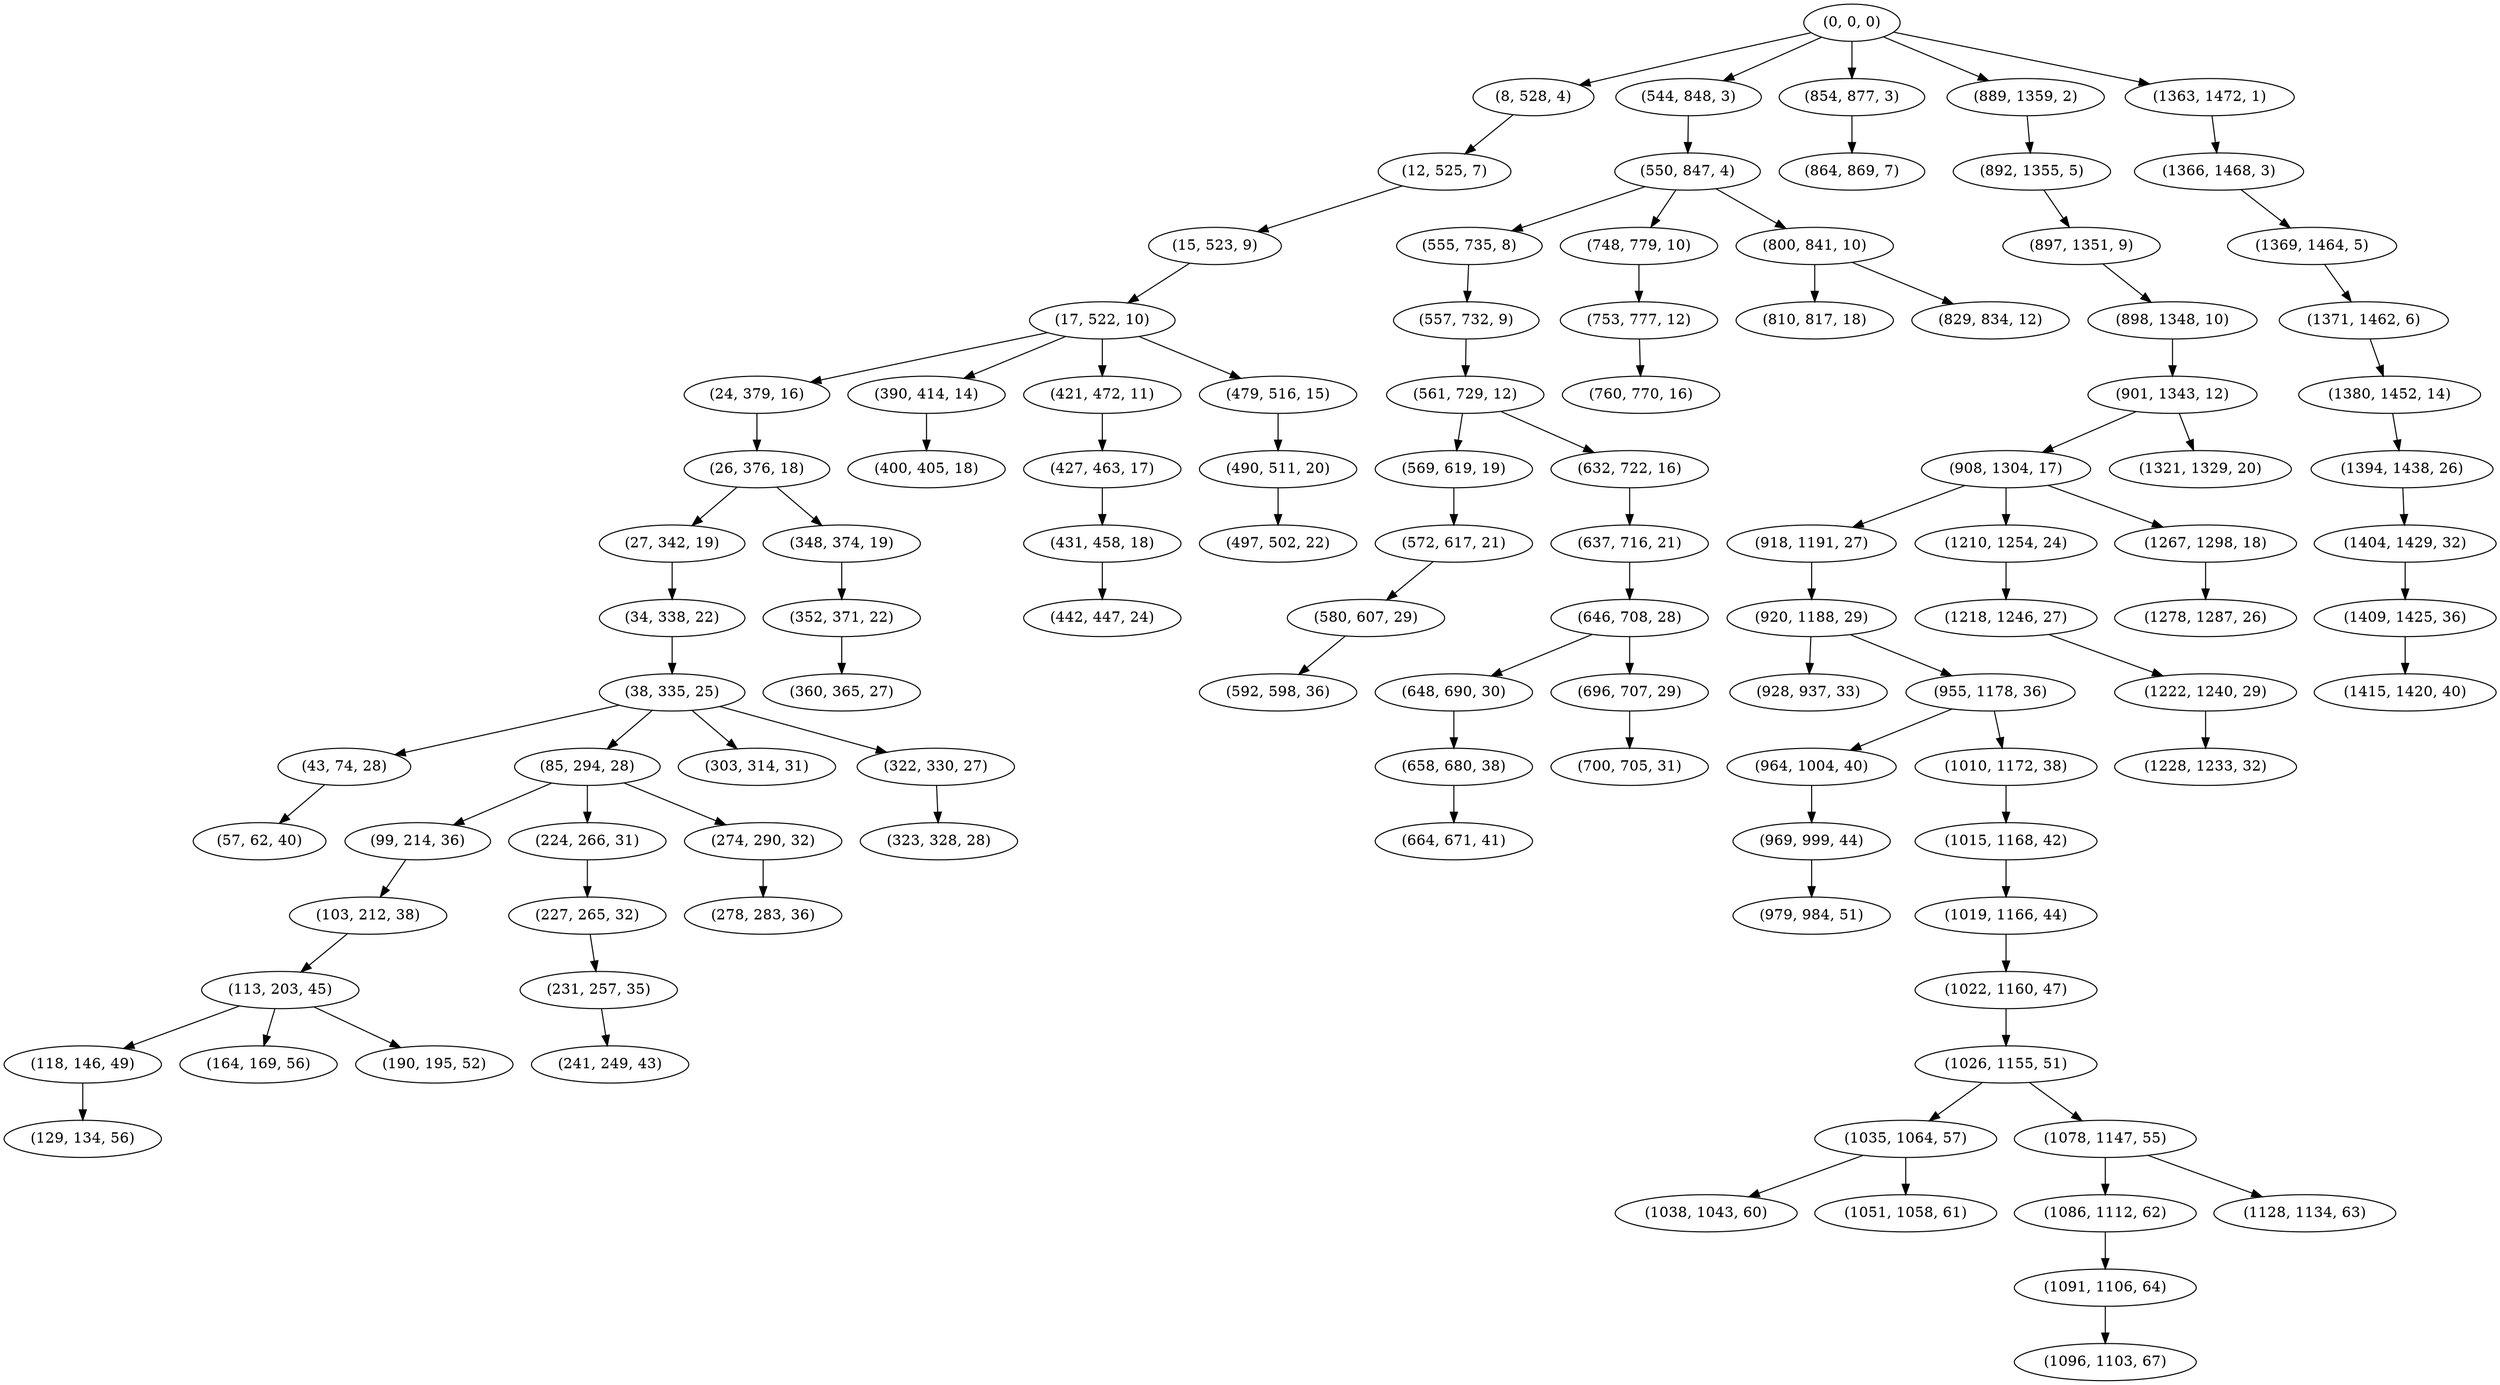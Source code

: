 digraph tree {
    "(0, 0, 0)";
    "(8, 528, 4)";
    "(12, 525, 7)";
    "(15, 523, 9)";
    "(17, 522, 10)";
    "(24, 379, 16)";
    "(26, 376, 18)";
    "(27, 342, 19)";
    "(34, 338, 22)";
    "(38, 335, 25)";
    "(43, 74, 28)";
    "(57, 62, 40)";
    "(85, 294, 28)";
    "(99, 214, 36)";
    "(103, 212, 38)";
    "(113, 203, 45)";
    "(118, 146, 49)";
    "(129, 134, 56)";
    "(164, 169, 56)";
    "(190, 195, 52)";
    "(224, 266, 31)";
    "(227, 265, 32)";
    "(231, 257, 35)";
    "(241, 249, 43)";
    "(274, 290, 32)";
    "(278, 283, 36)";
    "(303, 314, 31)";
    "(322, 330, 27)";
    "(323, 328, 28)";
    "(348, 374, 19)";
    "(352, 371, 22)";
    "(360, 365, 27)";
    "(390, 414, 14)";
    "(400, 405, 18)";
    "(421, 472, 11)";
    "(427, 463, 17)";
    "(431, 458, 18)";
    "(442, 447, 24)";
    "(479, 516, 15)";
    "(490, 511, 20)";
    "(497, 502, 22)";
    "(544, 848, 3)";
    "(550, 847, 4)";
    "(555, 735, 8)";
    "(557, 732, 9)";
    "(561, 729, 12)";
    "(569, 619, 19)";
    "(572, 617, 21)";
    "(580, 607, 29)";
    "(592, 598, 36)";
    "(632, 722, 16)";
    "(637, 716, 21)";
    "(646, 708, 28)";
    "(648, 690, 30)";
    "(658, 680, 38)";
    "(664, 671, 41)";
    "(696, 707, 29)";
    "(700, 705, 31)";
    "(748, 779, 10)";
    "(753, 777, 12)";
    "(760, 770, 16)";
    "(800, 841, 10)";
    "(810, 817, 18)";
    "(829, 834, 12)";
    "(854, 877, 3)";
    "(864, 869, 7)";
    "(889, 1359, 2)";
    "(892, 1355, 5)";
    "(897, 1351, 9)";
    "(898, 1348, 10)";
    "(901, 1343, 12)";
    "(908, 1304, 17)";
    "(918, 1191, 27)";
    "(920, 1188, 29)";
    "(928, 937, 33)";
    "(955, 1178, 36)";
    "(964, 1004, 40)";
    "(969, 999, 44)";
    "(979, 984, 51)";
    "(1010, 1172, 38)";
    "(1015, 1168, 42)";
    "(1019, 1166, 44)";
    "(1022, 1160, 47)";
    "(1026, 1155, 51)";
    "(1035, 1064, 57)";
    "(1038, 1043, 60)";
    "(1051, 1058, 61)";
    "(1078, 1147, 55)";
    "(1086, 1112, 62)";
    "(1091, 1106, 64)";
    "(1096, 1103, 67)";
    "(1128, 1134, 63)";
    "(1210, 1254, 24)";
    "(1218, 1246, 27)";
    "(1222, 1240, 29)";
    "(1228, 1233, 32)";
    "(1267, 1298, 18)";
    "(1278, 1287, 26)";
    "(1321, 1329, 20)";
    "(1363, 1472, 1)";
    "(1366, 1468, 3)";
    "(1369, 1464, 5)";
    "(1371, 1462, 6)";
    "(1380, 1452, 14)";
    "(1394, 1438, 26)";
    "(1404, 1429, 32)";
    "(1409, 1425, 36)";
    "(1415, 1420, 40)";
    "(0, 0, 0)" -> "(8, 528, 4)";
    "(0, 0, 0)" -> "(544, 848, 3)";
    "(0, 0, 0)" -> "(854, 877, 3)";
    "(0, 0, 0)" -> "(889, 1359, 2)";
    "(0, 0, 0)" -> "(1363, 1472, 1)";
    "(8, 528, 4)" -> "(12, 525, 7)";
    "(12, 525, 7)" -> "(15, 523, 9)";
    "(15, 523, 9)" -> "(17, 522, 10)";
    "(17, 522, 10)" -> "(24, 379, 16)";
    "(17, 522, 10)" -> "(390, 414, 14)";
    "(17, 522, 10)" -> "(421, 472, 11)";
    "(17, 522, 10)" -> "(479, 516, 15)";
    "(24, 379, 16)" -> "(26, 376, 18)";
    "(26, 376, 18)" -> "(27, 342, 19)";
    "(26, 376, 18)" -> "(348, 374, 19)";
    "(27, 342, 19)" -> "(34, 338, 22)";
    "(34, 338, 22)" -> "(38, 335, 25)";
    "(38, 335, 25)" -> "(43, 74, 28)";
    "(38, 335, 25)" -> "(85, 294, 28)";
    "(38, 335, 25)" -> "(303, 314, 31)";
    "(38, 335, 25)" -> "(322, 330, 27)";
    "(43, 74, 28)" -> "(57, 62, 40)";
    "(85, 294, 28)" -> "(99, 214, 36)";
    "(85, 294, 28)" -> "(224, 266, 31)";
    "(85, 294, 28)" -> "(274, 290, 32)";
    "(99, 214, 36)" -> "(103, 212, 38)";
    "(103, 212, 38)" -> "(113, 203, 45)";
    "(113, 203, 45)" -> "(118, 146, 49)";
    "(113, 203, 45)" -> "(164, 169, 56)";
    "(113, 203, 45)" -> "(190, 195, 52)";
    "(118, 146, 49)" -> "(129, 134, 56)";
    "(224, 266, 31)" -> "(227, 265, 32)";
    "(227, 265, 32)" -> "(231, 257, 35)";
    "(231, 257, 35)" -> "(241, 249, 43)";
    "(274, 290, 32)" -> "(278, 283, 36)";
    "(322, 330, 27)" -> "(323, 328, 28)";
    "(348, 374, 19)" -> "(352, 371, 22)";
    "(352, 371, 22)" -> "(360, 365, 27)";
    "(390, 414, 14)" -> "(400, 405, 18)";
    "(421, 472, 11)" -> "(427, 463, 17)";
    "(427, 463, 17)" -> "(431, 458, 18)";
    "(431, 458, 18)" -> "(442, 447, 24)";
    "(479, 516, 15)" -> "(490, 511, 20)";
    "(490, 511, 20)" -> "(497, 502, 22)";
    "(544, 848, 3)" -> "(550, 847, 4)";
    "(550, 847, 4)" -> "(555, 735, 8)";
    "(550, 847, 4)" -> "(748, 779, 10)";
    "(550, 847, 4)" -> "(800, 841, 10)";
    "(555, 735, 8)" -> "(557, 732, 9)";
    "(557, 732, 9)" -> "(561, 729, 12)";
    "(561, 729, 12)" -> "(569, 619, 19)";
    "(561, 729, 12)" -> "(632, 722, 16)";
    "(569, 619, 19)" -> "(572, 617, 21)";
    "(572, 617, 21)" -> "(580, 607, 29)";
    "(580, 607, 29)" -> "(592, 598, 36)";
    "(632, 722, 16)" -> "(637, 716, 21)";
    "(637, 716, 21)" -> "(646, 708, 28)";
    "(646, 708, 28)" -> "(648, 690, 30)";
    "(646, 708, 28)" -> "(696, 707, 29)";
    "(648, 690, 30)" -> "(658, 680, 38)";
    "(658, 680, 38)" -> "(664, 671, 41)";
    "(696, 707, 29)" -> "(700, 705, 31)";
    "(748, 779, 10)" -> "(753, 777, 12)";
    "(753, 777, 12)" -> "(760, 770, 16)";
    "(800, 841, 10)" -> "(810, 817, 18)";
    "(800, 841, 10)" -> "(829, 834, 12)";
    "(854, 877, 3)" -> "(864, 869, 7)";
    "(889, 1359, 2)" -> "(892, 1355, 5)";
    "(892, 1355, 5)" -> "(897, 1351, 9)";
    "(897, 1351, 9)" -> "(898, 1348, 10)";
    "(898, 1348, 10)" -> "(901, 1343, 12)";
    "(901, 1343, 12)" -> "(908, 1304, 17)";
    "(901, 1343, 12)" -> "(1321, 1329, 20)";
    "(908, 1304, 17)" -> "(918, 1191, 27)";
    "(908, 1304, 17)" -> "(1210, 1254, 24)";
    "(908, 1304, 17)" -> "(1267, 1298, 18)";
    "(918, 1191, 27)" -> "(920, 1188, 29)";
    "(920, 1188, 29)" -> "(928, 937, 33)";
    "(920, 1188, 29)" -> "(955, 1178, 36)";
    "(955, 1178, 36)" -> "(964, 1004, 40)";
    "(955, 1178, 36)" -> "(1010, 1172, 38)";
    "(964, 1004, 40)" -> "(969, 999, 44)";
    "(969, 999, 44)" -> "(979, 984, 51)";
    "(1010, 1172, 38)" -> "(1015, 1168, 42)";
    "(1015, 1168, 42)" -> "(1019, 1166, 44)";
    "(1019, 1166, 44)" -> "(1022, 1160, 47)";
    "(1022, 1160, 47)" -> "(1026, 1155, 51)";
    "(1026, 1155, 51)" -> "(1035, 1064, 57)";
    "(1026, 1155, 51)" -> "(1078, 1147, 55)";
    "(1035, 1064, 57)" -> "(1038, 1043, 60)";
    "(1035, 1064, 57)" -> "(1051, 1058, 61)";
    "(1078, 1147, 55)" -> "(1086, 1112, 62)";
    "(1078, 1147, 55)" -> "(1128, 1134, 63)";
    "(1086, 1112, 62)" -> "(1091, 1106, 64)";
    "(1091, 1106, 64)" -> "(1096, 1103, 67)";
    "(1210, 1254, 24)" -> "(1218, 1246, 27)";
    "(1218, 1246, 27)" -> "(1222, 1240, 29)";
    "(1222, 1240, 29)" -> "(1228, 1233, 32)";
    "(1267, 1298, 18)" -> "(1278, 1287, 26)";
    "(1363, 1472, 1)" -> "(1366, 1468, 3)";
    "(1366, 1468, 3)" -> "(1369, 1464, 5)";
    "(1369, 1464, 5)" -> "(1371, 1462, 6)";
    "(1371, 1462, 6)" -> "(1380, 1452, 14)";
    "(1380, 1452, 14)" -> "(1394, 1438, 26)";
    "(1394, 1438, 26)" -> "(1404, 1429, 32)";
    "(1404, 1429, 32)" -> "(1409, 1425, 36)";
    "(1409, 1425, 36)" -> "(1415, 1420, 40)";
}
